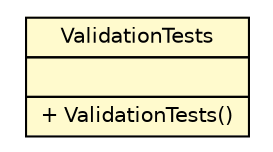 #!/usr/local/bin/dot
#
# Class diagram 
# Generated by UMLGraph version 5.1 (http://www.umlgraph.org/)
#

digraph G {
	edge [fontname="Helvetica",fontsize=10,labelfontname="Helvetica",labelfontsize=10];
	node [fontname="Helvetica",fontsize=10,shape=plaintext];
	nodesep=0.25;
	ranksep=0.5;
	// net.sereneproject.collector.validation.ValidationTests
	c194 [label=<<table title="net.sereneproject.collector.validation.ValidationTests" border="0" cellborder="1" cellspacing="0" cellpadding="2" port="p" bgcolor="lemonChiffon" href="./ValidationTests.html">
		<tr><td><table border="0" cellspacing="0" cellpadding="1">
<tr><td align="center" balign="center"> ValidationTests </td></tr>
		</table></td></tr>
		<tr><td><table border="0" cellspacing="0" cellpadding="1">
<tr><td align="left" balign="left">  </td></tr>
		</table></td></tr>
		<tr><td><table border="0" cellspacing="0" cellpadding="1">
<tr><td align="left" balign="left"> + ValidationTests() </td></tr>
		</table></td></tr>
		</table>>, fontname="Helvetica", fontcolor="black", fontsize=10.0];
}

